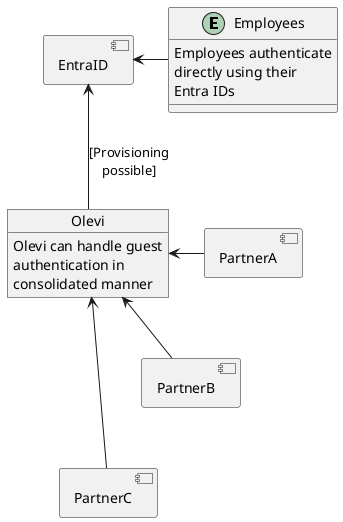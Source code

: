 @startuml useCase-entra-guests
allowmixing

entity Employees {
    Employees authenticate
    directly using their 
    Entra IDs
}

object Olevi {
    Olevi can handle guest
    authentication in
    consolidated manner
}
component EntraID
component PartnerA
component PartnerB
component PartnerC

EntraID <-r- Employees 
EntraID <-r- Olevi : [Provisioning\npossible]
Olevi <-r- PartnerA
Olevi <-r- PartnerB
Olevi <-r- PartnerC

Employees -[hidden]d- PartnerA
PartnerA -[hidden]d- PartnerB
PartnerB -[hidden]d- PartnerC

@enduml